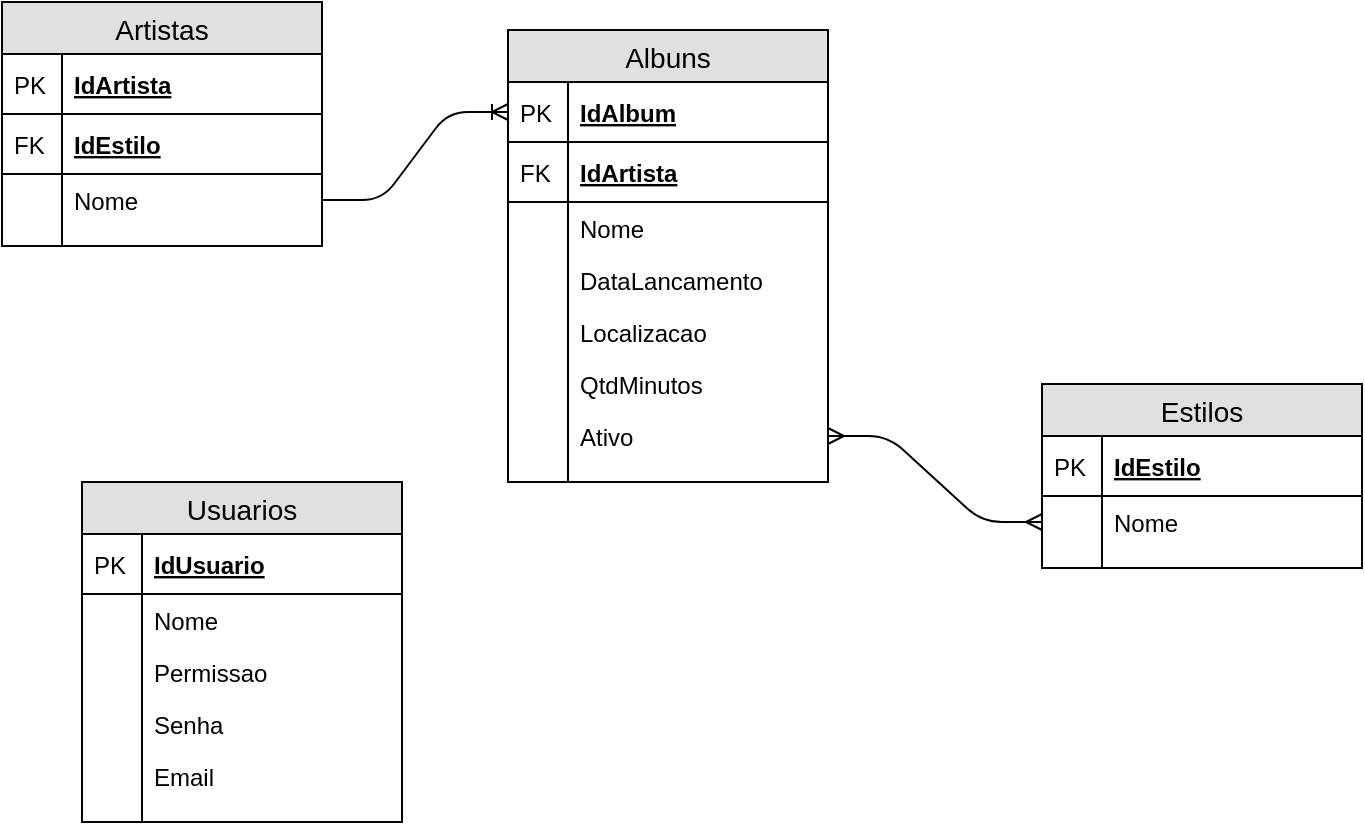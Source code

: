 <mxfile version="11.0.7" type="device"><diagram id="cmI24PqQUFkgPhJUudbQ" name="logico"><mxGraphModel dx="1635" dy="915" grid="1" gridSize="10" guides="1" tooltips="1" connect="1" arrows="1" fold="1" page="1" pageScale="1" pageWidth="827" pageHeight="1169" math="0" shadow="0"><root><mxCell id="0"/><mxCell id="1" parent="0"/><mxCell id="dK4Xc7ExlIB3MMFDBKpa-1" value="Estilos" style="swimlane;fontStyle=0;childLayout=stackLayout;horizontal=1;startSize=26;fillColor=#e0e0e0;horizontalStack=0;resizeParent=1;resizeParentMax=0;resizeLast=0;collapsible=1;marginBottom=0;swimlaneFillColor=#ffffff;align=center;fontSize=14;" parent="1" vertex="1"><mxGeometry x="600" y="277" width="160" height="92" as="geometry"/></mxCell><mxCell id="dK4Xc7ExlIB3MMFDBKpa-2" value="IdEstilo" style="shape=partialRectangle;top=0;left=0;right=0;bottom=1;align=left;verticalAlign=middle;fillColor=none;spacingLeft=34;spacingRight=4;overflow=hidden;rotatable=0;points=[[0,0.5],[1,0.5]];portConstraint=eastwest;dropTarget=0;fontStyle=5;fontSize=12;" parent="dK4Xc7ExlIB3MMFDBKpa-1" vertex="1"><mxGeometry y="26" width="160" height="30" as="geometry"/></mxCell><mxCell id="dK4Xc7ExlIB3MMFDBKpa-3" value="PK" style="shape=partialRectangle;top=0;left=0;bottom=0;fillColor=none;align=left;verticalAlign=middle;spacingLeft=4;spacingRight=4;overflow=hidden;rotatable=0;points=[];portConstraint=eastwest;part=1;fontSize=12;" parent="dK4Xc7ExlIB3MMFDBKpa-2" vertex="1" connectable="0"><mxGeometry width="30" height="30" as="geometry"/></mxCell><mxCell id="dK4Xc7ExlIB3MMFDBKpa-4" value="Nome" style="shape=partialRectangle;top=0;left=0;right=0;bottom=0;align=left;verticalAlign=top;fillColor=none;spacingLeft=34;spacingRight=4;overflow=hidden;rotatable=0;points=[[0,0.5],[1,0.5]];portConstraint=eastwest;dropTarget=0;fontSize=12;" parent="dK4Xc7ExlIB3MMFDBKpa-1" vertex="1"><mxGeometry y="56" width="160" height="26" as="geometry"/></mxCell><mxCell id="dK4Xc7ExlIB3MMFDBKpa-5" value="" style="shape=partialRectangle;top=0;left=0;bottom=0;fillColor=none;align=left;verticalAlign=top;spacingLeft=4;spacingRight=4;overflow=hidden;rotatable=0;points=[];portConstraint=eastwest;part=1;fontSize=12;" parent="dK4Xc7ExlIB3MMFDBKpa-4" vertex="1" connectable="0"><mxGeometry width="30" height="26" as="geometry"/></mxCell><mxCell id="dK4Xc7ExlIB3MMFDBKpa-10" value="" style="shape=partialRectangle;top=0;left=0;right=0;bottom=0;align=left;verticalAlign=top;fillColor=none;spacingLeft=34;spacingRight=4;overflow=hidden;rotatable=0;points=[[0,0.5],[1,0.5]];portConstraint=eastwest;dropTarget=0;fontSize=12;" parent="dK4Xc7ExlIB3MMFDBKpa-1" vertex="1"><mxGeometry y="82" width="160" height="10" as="geometry"/></mxCell><mxCell id="dK4Xc7ExlIB3MMFDBKpa-11" value="" style="shape=partialRectangle;top=0;left=0;bottom=0;fillColor=none;align=left;verticalAlign=top;spacingLeft=4;spacingRight=4;overflow=hidden;rotatable=0;points=[];portConstraint=eastwest;part=1;fontSize=12;" parent="dK4Xc7ExlIB3MMFDBKpa-10" vertex="1" connectable="0"><mxGeometry width="30" height="10" as="geometry"/></mxCell><mxCell id="dK4Xc7ExlIB3MMFDBKpa-12" value="Artistas" style="swimlane;fontStyle=0;childLayout=stackLayout;horizontal=1;startSize=26;fillColor=#e0e0e0;horizontalStack=0;resizeParent=1;resizeParentMax=0;resizeLast=0;collapsible=1;marginBottom=0;swimlaneFillColor=#ffffff;align=center;fontSize=14;" parent="1" vertex="1"><mxGeometry x="80" y="86" width="160" height="122" as="geometry"/></mxCell><mxCell id="dK4Xc7ExlIB3MMFDBKpa-13" value="IdArtista" style="shape=partialRectangle;top=0;left=0;right=0;bottom=1;align=left;verticalAlign=middle;fillColor=none;spacingLeft=34;spacingRight=4;overflow=hidden;rotatable=0;points=[[0,0.5],[1,0.5]];portConstraint=eastwest;dropTarget=0;fontStyle=5;fontSize=12;" parent="dK4Xc7ExlIB3MMFDBKpa-12" vertex="1"><mxGeometry y="26" width="160" height="30" as="geometry"/></mxCell><mxCell id="dK4Xc7ExlIB3MMFDBKpa-14" value="PK" style="shape=partialRectangle;top=0;left=0;bottom=0;fillColor=none;align=left;verticalAlign=middle;spacingLeft=4;spacingRight=4;overflow=hidden;rotatable=0;points=[];portConstraint=eastwest;part=1;fontSize=12;" parent="dK4Xc7ExlIB3MMFDBKpa-13" vertex="1" connectable="0"><mxGeometry width="30" height="30" as="geometry"/></mxCell><mxCell id="dK4Xc7ExlIB3MMFDBKpa-30" value="IdEstilo" style="shape=partialRectangle;top=0;left=0;right=0;bottom=1;align=left;verticalAlign=middle;fillColor=none;spacingLeft=34;spacingRight=4;overflow=hidden;rotatable=0;points=[[0,0.5],[1,0.5]];portConstraint=eastwest;dropTarget=0;fontStyle=5;fontSize=12;" parent="dK4Xc7ExlIB3MMFDBKpa-12" vertex="1"><mxGeometry y="56" width="160" height="30" as="geometry"/></mxCell><mxCell id="dK4Xc7ExlIB3MMFDBKpa-31" value="FK" style="shape=partialRectangle;top=0;left=0;bottom=0;fillColor=none;align=left;verticalAlign=middle;spacingLeft=4;spacingRight=4;overflow=hidden;rotatable=0;points=[];portConstraint=eastwest;part=1;fontSize=12;" parent="dK4Xc7ExlIB3MMFDBKpa-30" vertex="1" connectable="0"><mxGeometry width="30" height="30" as="geometry"/></mxCell><mxCell id="dK4Xc7ExlIB3MMFDBKpa-15" value="Nome" style="shape=partialRectangle;top=0;left=0;right=0;bottom=0;align=left;verticalAlign=top;fillColor=none;spacingLeft=34;spacingRight=4;overflow=hidden;rotatable=0;points=[[0,0.5],[1,0.5]];portConstraint=eastwest;dropTarget=0;fontSize=12;" parent="dK4Xc7ExlIB3MMFDBKpa-12" vertex="1"><mxGeometry y="86" width="160" height="26" as="geometry"/></mxCell><mxCell id="dK4Xc7ExlIB3MMFDBKpa-16" value="" style="shape=partialRectangle;top=0;left=0;bottom=0;fillColor=none;align=left;verticalAlign=top;spacingLeft=4;spacingRight=4;overflow=hidden;rotatable=0;points=[];portConstraint=eastwest;part=1;fontSize=12;" parent="dK4Xc7ExlIB3MMFDBKpa-15" vertex="1" connectable="0"><mxGeometry width="30" height="26" as="geometry"/></mxCell><mxCell id="dK4Xc7ExlIB3MMFDBKpa-21" value="" style="shape=partialRectangle;top=0;left=0;right=0;bottom=0;align=left;verticalAlign=top;fillColor=none;spacingLeft=34;spacingRight=4;overflow=hidden;rotatable=0;points=[[0,0.5],[1,0.5]];portConstraint=eastwest;dropTarget=0;fontSize=12;" parent="dK4Xc7ExlIB3MMFDBKpa-12" vertex="1"><mxGeometry y="112" width="160" height="10" as="geometry"/></mxCell><mxCell id="dK4Xc7ExlIB3MMFDBKpa-22" value="" style="shape=partialRectangle;top=0;left=0;bottom=0;fillColor=none;align=left;verticalAlign=top;spacingLeft=4;spacingRight=4;overflow=hidden;rotatable=0;points=[];portConstraint=eastwest;part=1;fontSize=12;" parent="dK4Xc7ExlIB3MMFDBKpa-21" vertex="1" connectable="0"><mxGeometry width="30" height="10" as="geometry"/></mxCell><mxCell id="dK4Xc7ExlIB3MMFDBKpa-39" value="Albuns" style="swimlane;fontStyle=0;childLayout=stackLayout;horizontal=1;startSize=26;fillColor=#e0e0e0;horizontalStack=0;resizeParent=1;resizeParentMax=0;resizeLast=0;collapsible=1;marginBottom=0;swimlaneFillColor=#ffffff;align=center;fontSize=14;" parent="1" vertex="1"><mxGeometry x="333" y="100" width="160" height="226" as="geometry"/></mxCell><mxCell id="dK4Xc7ExlIB3MMFDBKpa-40" value="IdAlbum" style="shape=partialRectangle;top=0;left=0;right=0;bottom=1;align=left;verticalAlign=middle;fillColor=none;spacingLeft=34;spacingRight=4;overflow=hidden;rotatable=0;points=[[0,0.5],[1,0.5]];portConstraint=eastwest;dropTarget=0;fontStyle=5;fontSize=12;" parent="dK4Xc7ExlIB3MMFDBKpa-39" vertex="1"><mxGeometry y="26" width="160" height="30" as="geometry"/></mxCell><mxCell id="dK4Xc7ExlIB3MMFDBKpa-41" value="PK" style="shape=partialRectangle;top=0;left=0;bottom=0;fillColor=none;align=left;verticalAlign=middle;spacingLeft=4;spacingRight=4;overflow=hidden;rotatable=0;points=[];portConstraint=eastwest;part=1;fontSize=12;" parent="dK4Xc7ExlIB3MMFDBKpa-40" vertex="1" connectable="0"><mxGeometry width="30" height="30" as="geometry"/></mxCell><mxCell id="dK4Xc7ExlIB3MMFDBKpa-42" value="IdArtista" style="shape=partialRectangle;top=0;left=0;right=0;bottom=1;align=left;verticalAlign=middle;fillColor=none;spacingLeft=34;spacingRight=4;overflow=hidden;rotatable=0;points=[[0,0.5],[1,0.5]];portConstraint=eastwest;dropTarget=0;fontStyle=5;fontSize=12;" parent="dK4Xc7ExlIB3MMFDBKpa-39" vertex="1"><mxGeometry y="56" width="160" height="30" as="geometry"/></mxCell><mxCell id="dK4Xc7ExlIB3MMFDBKpa-43" value="FK" style="shape=partialRectangle;top=0;left=0;bottom=0;fillColor=none;align=left;verticalAlign=middle;spacingLeft=4;spacingRight=4;overflow=hidden;rotatable=0;points=[];portConstraint=eastwest;part=1;fontSize=12;" parent="dK4Xc7ExlIB3MMFDBKpa-42" vertex="1" connectable="0"><mxGeometry width="30" height="30" as="geometry"/></mxCell><mxCell id="dK4Xc7ExlIB3MMFDBKpa-44" value="Nome" style="shape=partialRectangle;top=0;left=0;right=0;bottom=0;align=left;verticalAlign=top;fillColor=none;spacingLeft=34;spacingRight=4;overflow=hidden;rotatable=0;points=[[0,0.5],[1,0.5]];portConstraint=eastwest;dropTarget=0;fontSize=12;" parent="dK4Xc7ExlIB3MMFDBKpa-39" vertex="1"><mxGeometry y="86" width="160" height="26" as="geometry"/></mxCell><mxCell id="dK4Xc7ExlIB3MMFDBKpa-45" value="" style="shape=partialRectangle;top=0;left=0;bottom=0;fillColor=none;align=left;verticalAlign=top;spacingLeft=4;spacingRight=4;overflow=hidden;rotatable=0;points=[];portConstraint=eastwest;part=1;fontSize=12;" parent="dK4Xc7ExlIB3MMFDBKpa-44" vertex="1" connectable="0"><mxGeometry width="30" height="26" as="geometry"/></mxCell><mxCell id="dK4Xc7ExlIB3MMFDBKpa-48" value="DataLancamento" style="shape=partialRectangle;top=0;left=0;right=0;bottom=0;align=left;verticalAlign=top;fillColor=none;spacingLeft=34;spacingRight=4;overflow=hidden;rotatable=0;points=[[0,0.5],[1,0.5]];portConstraint=eastwest;dropTarget=0;fontSize=12;" parent="dK4Xc7ExlIB3MMFDBKpa-39" vertex="1"><mxGeometry y="112" width="160" height="26" as="geometry"/></mxCell><mxCell id="dK4Xc7ExlIB3MMFDBKpa-49" value="" style="shape=partialRectangle;top=0;left=0;bottom=0;fillColor=none;align=left;verticalAlign=top;spacingLeft=4;spacingRight=4;overflow=hidden;rotatable=0;points=[];portConstraint=eastwest;part=1;fontSize=12;" parent="dK4Xc7ExlIB3MMFDBKpa-48" vertex="1" connectable="0"><mxGeometry width="30" height="26" as="geometry"/></mxCell><mxCell id="dK4Xc7ExlIB3MMFDBKpa-50" value="Localizacao" style="shape=partialRectangle;top=0;left=0;right=0;bottom=0;align=left;verticalAlign=top;fillColor=none;spacingLeft=34;spacingRight=4;overflow=hidden;rotatable=0;points=[[0,0.5],[1,0.5]];portConstraint=eastwest;dropTarget=0;fontSize=12;" parent="dK4Xc7ExlIB3MMFDBKpa-39" vertex="1"><mxGeometry y="138" width="160" height="26" as="geometry"/></mxCell><mxCell id="dK4Xc7ExlIB3MMFDBKpa-51" value="" style="shape=partialRectangle;top=0;left=0;bottom=0;fillColor=none;align=left;verticalAlign=top;spacingLeft=4;spacingRight=4;overflow=hidden;rotatable=0;points=[];portConstraint=eastwest;part=1;fontSize=12;" parent="dK4Xc7ExlIB3MMFDBKpa-50" vertex="1" connectable="0"><mxGeometry width="30" height="26" as="geometry"/></mxCell><mxCell id="dK4Xc7ExlIB3MMFDBKpa-52" value="QtdMinutos" style="shape=partialRectangle;top=0;left=0;right=0;bottom=0;align=left;verticalAlign=top;fillColor=none;spacingLeft=34;spacingRight=4;overflow=hidden;rotatable=0;points=[[0,0.5],[1,0.5]];portConstraint=eastwest;dropTarget=0;fontSize=12;" parent="dK4Xc7ExlIB3MMFDBKpa-39" vertex="1"><mxGeometry y="164" width="160" height="26" as="geometry"/></mxCell><mxCell id="dK4Xc7ExlIB3MMFDBKpa-53" value="" style="shape=partialRectangle;top=0;left=0;bottom=0;fillColor=none;align=left;verticalAlign=top;spacingLeft=4;spacingRight=4;overflow=hidden;rotatable=0;points=[];portConstraint=eastwest;part=1;fontSize=12;" parent="dK4Xc7ExlIB3MMFDBKpa-52" vertex="1" connectable="0"><mxGeometry width="30" height="26" as="geometry"/></mxCell><mxCell id="dK4Xc7ExlIB3MMFDBKpa-54" value="Ativo" style="shape=partialRectangle;top=0;left=0;right=0;bottom=0;align=left;verticalAlign=top;fillColor=none;spacingLeft=34;spacingRight=4;overflow=hidden;rotatable=0;points=[[0,0.5],[1,0.5]];portConstraint=eastwest;dropTarget=0;fontSize=12;" parent="dK4Xc7ExlIB3MMFDBKpa-39" vertex="1"><mxGeometry y="190" width="160" height="26" as="geometry"/></mxCell><mxCell id="dK4Xc7ExlIB3MMFDBKpa-55" value="" style="shape=partialRectangle;top=0;left=0;bottom=0;fillColor=none;align=left;verticalAlign=top;spacingLeft=4;spacingRight=4;overflow=hidden;rotatable=0;points=[];portConstraint=eastwest;part=1;fontSize=12;" parent="dK4Xc7ExlIB3MMFDBKpa-54" vertex="1" connectable="0"><mxGeometry width="30" height="26" as="geometry"/></mxCell><mxCell id="dK4Xc7ExlIB3MMFDBKpa-46" value="" style="shape=partialRectangle;top=0;left=0;right=0;bottom=0;align=left;verticalAlign=top;fillColor=none;spacingLeft=34;spacingRight=4;overflow=hidden;rotatable=0;points=[[0,0.5],[1,0.5]];portConstraint=eastwest;dropTarget=0;fontSize=12;" parent="dK4Xc7ExlIB3MMFDBKpa-39" vertex="1"><mxGeometry y="216" width="160" height="10" as="geometry"/></mxCell><mxCell id="dK4Xc7ExlIB3MMFDBKpa-47" value="" style="shape=partialRectangle;top=0;left=0;bottom=0;fillColor=none;align=left;verticalAlign=top;spacingLeft=4;spacingRight=4;overflow=hidden;rotatable=0;points=[];portConstraint=eastwest;part=1;fontSize=12;" parent="dK4Xc7ExlIB3MMFDBKpa-46" vertex="1" connectable="0"><mxGeometry width="30" height="10" as="geometry"/></mxCell><mxCell id="dK4Xc7ExlIB3MMFDBKpa-57" value="" style="edgeStyle=entityRelationEdgeStyle;fontSize=12;html=1;endArrow=ERoneToMany;exitX=1;exitY=0.5;exitDx=0;exitDy=0;entryX=0;entryY=0.5;entryDx=0;entryDy=0;" parent="1" source="dK4Xc7ExlIB3MMFDBKpa-15" target="dK4Xc7ExlIB3MMFDBKpa-40" edge="1"><mxGeometry width="100" height="100" relative="1" as="geometry"><mxPoint x="360" y="390" as="sourcePoint"/><mxPoint x="460" y="290" as="targetPoint"/></mxGeometry></mxCell><mxCell id="dK4Xc7ExlIB3MMFDBKpa-58" value="Usuarios" style="swimlane;fontStyle=0;childLayout=stackLayout;horizontal=1;startSize=26;fillColor=#e0e0e0;horizontalStack=0;resizeParent=1;resizeParentMax=0;resizeLast=0;collapsible=1;marginBottom=0;swimlaneFillColor=#ffffff;align=center;fontSize=14;" parent="1" vertex="1"><mxGeometry x="120" y="326" width="160" height="170" as="geometry"/></mxCell><mxCell id="dK4Xc7ExlIB3MMFDBKpa-59" value="IdUsuario" style="shape=partialRectangle;top=0;left=0;right=0;bottom=1;align=left;verticalAlign=middle;fillColor=none;spacingLeft=34;spacingRight=4;overflow=hidden;rotatable=0;points=[[0,0.5],[1,0.5]];portConstraint=eastwest;dropTarget=0;fontStyle=5;fontSize=12;" parent="dK4Xc7ExlIB3MMFDBKpa-58" vertex="1"><mxGeometry y="26" width="160" height="30" as="geometry"/></mxCell><mxCell id="dK4Xc7ExlIB3MMFDBKpa-60" value="PK" style="shape=partialRectangle;top=0;left=0;bottom=0;fillColor=none;align=left;verticalAlign=middle;spacingLeft=4;spacingRight=4;overflow=hidden;rotatable=0;points=[];portConstraint=eastwest;part=1;fontSize=12;" parent="dK4Xc7ExlIB3MMFDBKpa-59" vertex="1" connectable="0"><mxGeometry width="30" height="30" as="geometry"/></mxCell><mxCell id="dK4Xc7ExlIB3MMFDBKpa-61" value="Nome" style="shape=partialRectangle;top=0;left=0;right=0;bottom=0;align=left;verticalAlign=top;fillColor=none;spacingLeft=34;spacingRight=4;overflow=hidden;rotatable=0;points=[[0,0.5],[1,0.5]];portConstraint=eastwest;dropTarget=0;fontSize=12;" parent="dK4Xc7ExlIB3MMFDBKpa-58" vertex="1"><mxGeometry y="56" width="160" height="26" as="geometry"/></mxCell><mxCell id="dK4Xc7ExlIB3MMFDBKpa-62" value="" style="shape=partialRectangle;top=0;left=0;bottom=0;fillColor=none;align=left;verticalAlign=top;spacingLeft=4;spacingRight=4;overflow=hidden;rotatable=0;points=[];portConstraint=eastwest;part=1;fontSize=12;" parent="dK4Xc7ExlIB3MMFDBKpa-61" vertex="1" connectable="0"><mxGeometry width="30" height="26" as="geometry"/></mxCell><mxCell id="dK4Xc7ExlIB3MMFDBKpa-69" value="Permissao" style="shape=partialRectangle;top=0;left=0;right=0;bottom=0;align=left;verticalAlign=top;fillColor=none;spacingLeft=34;spacingRight=4;overflow=hidden;rotatable=0;points=[[0,0.5],[1,0.5]];portConstraint=eastwest;dropTarget=0;fontSize=12;" parent="dK4Xc7ExlIB3MMFDBKpa-58" vertex="1"><mxGeometry y="82" width="160" height="26" as="geometry"/></mxCell><mxCell id="dK4Xc7ExlIB3MMFDBKpa-70" value="" style="shape=partialRectangle;top=0;left=0;bottom=0;fillColor=none;align=left;verticalAlign=top;spacingLeft=4;spacingRight=4;overflow=hidden;rotatable=0;points=[];portConstraint=eastwest;part=1;fontSize=12;" parent="dK4Xc7ExlIB3MMFDBKpa-69" vertex="1" connectable="0"><mxGeometry width="30" height="26" as="geometry"/></mxCell><mxCell id="dK4Xc7ExlIB3MMFDBKpa-67" value="Senha" style="shape=partialRectangle;top=0;left=0;right=0;bottom=0;align=left;verticalAlign=top;fillColor=none;spacingLeft=34;spacingRight=4;overflow=hidden;rotatable=0;points=[[0,0.5],[1,0.5]];portConstraint=eastwest;dropTarget=0;fontSize=12;" parent="dK4Xc7ExlIB3MMFDBKpa-58" vertex="1"><mxGeometry y="108" width="160" height="26" as="geometry"/></mxCell><mxCell id="dK4Xc7ExlIB3MMFDBKpa-68" value="" style="shape=partialRectangle;top=0;left=0;bottom=0;fillColor=none;align=left;verticalAlign=top;spacingLeft=4;spacingRight=4;overflow=hidden;rotatable=0;points=[];portConstraint=eastwest;part=1;fontSize=12;" parent="dK4Xc7ExlIB3MMFDBKpa-67" vertex="1" connectable="0"><mxGeometry width="30" height="26" as="geometry"/></mxCell><mxCell id="dK4Xc7ExlIB3MMFDBKpa-65" value="Email" style="shape=partialRectangle;top=0;left=0;right=0;bottom=0;align=left;verticalAlign=top;fillColor=none;spacingLeft=34;spacingRight=4;overflow=hidden;rotatable=0;points=[[0,0.5],[1,0.5]];portConstraint=eastwest;dropTarget=0;fontSize=12;" parent="dK4Xc7ExlIB3MMFDBKpa-58" vertex="1"><mxGeometry y="134" width="160" height="26" as="geometry"/></mxCell><mxCell id="dK4Xc7ExlIB3MMFDBKpa-66" value="" style="shape=partialRectangle;top=0;left=0;bottom=0;fillColor=none;align=left;verticalAlign=top;spacingLeft=4;spacingRight=4;overflow=hidden;rotatable=0;points=[];portConstraint=eastwest;part=1;fontSize=12;" parent="dK4Xc7ExlIB3MMFDBKpa-65" vertex="1" connectable="0"><mxGeometry width="30" height="26" as="geometry"/></mxCell><mxCell id="dK4Xc7ExlIB3MMFDBKpa-63" value="" style="shape=partialRectangle;top=0;left=0;right=0;bottom=0;align=left;verticalAlign=top;fillColor=none;spacingLeft=34;spacingRight=4;overflow=hidden;rotatable=0;points=[[0,0.5],[1,0.5]];portConstraint=eastwest;dropTarget=0;fontSize=12;" parent="dK4Xc7ExlIB3MMFDBKpa-58" vertex="1"><mxGeometry y="160" width="160" height="10" as="geometry"/></mxCell><mxCell id="dK4Xc7ExlIB3MMFDBKpa-64" value="" style="shape=partialRectangle;top=0;left=0;bottom=0;fillColor=none;align=left;verticalAlign=top;spacingLeft=4;spacingRight=4;overflow=hidden;rotatable=0;points=[];portConstraint=eastwest;part=1;fontSize=12;" parent="dK4Xc7ExlIB3MMFDBKpa-63" vertex="1" connectable="0"><mxGeometry width="30" height="10" as="geometry"/></mxCell><mxCell id="4ddrHmvZ8rUJ_yDqE_EK-1" value="" style="edgeStyle=entityRelationEdgeStyle;fontSize=12;html=1;endArrow=ERmany;startArrow=ERmany;exitX=1;exitY=0.5;exitDx=0;exitDy=0;entryX=0;entryY=0.5;entryDx=0;entryDy=0;" edge="1" parent="1" source="dK4Xc7ExlIB3MMFDBKpa-54" target="dK4Xc7ExlIB3MMFDBKpa-4"><mxGeometry width="100" height="100" relative="1" as="geometry"><mxPoint x="520" y="740" as="sourcePoint"/><mxPoint x="620" y="640" as="targetPoint"/></mxGeometry></mxCell></root></mxGraphModel></diagram><diagram id="7dJOvWdWiYLt6qQMQ8Sx" name="conceitual"><mxGraphModel dx="1128" dy="631" grid="1" gridSize="10" guides="1" tooltips="1" connect="1" arrows="1" fold="1" page="1" pageScale="1" pageWidth="827" pageHeight="1169" math="0" shadow="0"><root><mxCell id="aX_xl9CeFfCrrGXX4JQm-0"/><mxCell id="aX_xl9CeFfCrrGXX4JQm-1" parent="aX_xl9CeFfCrrGXX4JQm-0"/><mxCell id="Vj80M4_VVTL1nYuP6pt1-4" style="edgeStyle=orthogonalEdgeStyle;rounded=0;orthogonalLoop=1;jettySize=auto;html=1;entryX=0;entryY=0.5;entryDx=0;entryDy=0;endArrow=none;endFill=0;" parent="aX_xl9CeFfCrrGXX4JQm-1" source="aX_xl9CeFfCrrGXX4JQm-2" target="Vj80M4_VVTL1nYuP6pt1-3" edge="1"><mxGeometry relative="1" as="geometry"/></mxCell><mxCell id="aX_xl9CeFfCrrGXX4JQm-2" value="Estilos" style="rounded=0;whiteSpace=wrap;html=1;" parent="aX_xl9CeFfCrrGXX4JQm-1" vertex="1"><mxGeometry x="150" y="200" width="120" height="60" as="geometry"/></mxCell><mxCell id="Vj80M4_VVTL1nYuP6pt1-7" style="edgeStyle=orthogonalEdgeStyle;rounded=0;orthogonalLoop=1;jettySize=auto;html=1;entryX=0.5;entryY=0;entryDx=0;entryDy=0;endArrow=none;endFill=0;" parent="aX_xl9CeFfCrrGXX4JQm-1" source="wq2ivGRgqH0PQKj1p3fi-0" target="Vj80M4_VVTL1nYuP6pt1-6" edge="1"><mxGeometry relative="1" as="geometry"/></mxCell><mxCell id="wq2ivGRgqH0PQKj1p3fi-0" value="Artistas" style="rounded=0;whiteSpace=wrap;html=1;" parent="aX_xl9CeFfCrrGXX4JQm-1" vertex="1"><mxGeometry x="510" y="200" width="120" height="60" as="geometry"/></mxCell><mxCell id="Vj80M4_VVTL1nYuP6pt1-0" value="Albuns" style="rounded=0;whiteSpace=wrap;html=1;" parent="aX_xl9CeFfCrrGXX4JQm-1" vertex="1"><mxGeometry x="510" y="410" width="120" height="60" as="geometry"/></mxCell><mxCell id="Vj80M4_VVTL1nYuP6pt1-2" value="Usuarios" style="rounded=0;whiteSpace=wrap;html=1;" parent="aX_xl9CeFfCrrGXX4JQm-1" vertex="1"><mxGeometry x="250" y="530" width="120" height="60" as="geometry"/></mxCell><mxCell id="Vj80M4_VVTL1nYuP6pt1-5" style="edgeStyle=orthogonalEdgeStyle;rounded=0;orthogonalLoop=1;jettySize=auto;html=1;entryX=0;entryY=0.5;entryDx=0;entryDy=0;endArrow=none;endFill=0;" parent="aX_xl9CeFfCrrGXX4JQm-1" source="Vj80M4_VVTL1nYuP6pt1-3" target="Vj80M4_VVTL1nYuP6pt1-0" edge="1"><mxGeometry relative="1" as="geometry"/></mxCell><mxCell id="Vj80M4_VVTL1nYuP6pt1-3" value="Tem" style="rhombus;whiteSpace=wrap;html=1;" parent="aX_xl9CeFfCrrGXX4JQm-1" vertex="1"><mxGeometry x="240" y="415" width="160" height="50" as="geometry"/></mxCell><mxCell id="Vj80M4_VVTL1nYuP6pt1-8" style="edgeStyle=orthogonalEdgeStyle;rounded=0;orthogonalLoop=1;jettySize=auto;html=1;endArrow=none;endFill=0;" parent="aX_xl9CeFfCrrGXX4JQm-1" source="Vj80M4_VVTL1nYuP6pt1-6" target="Vj80M4_VVTL1nYuP6pt1-0" edge="1"><mxGeometry relative="1" as="geometry"/></mxCell><mxCell id="Vj80M4_VVTL1nYuP6pt1-6" value="Possui" style="rhombus;whiteSpace=wrap;html=1;" parent="aX_xl9CeFfCrrGXX4JQm-1" vertex="1"><mxGeometry x="490" y="310" width="160" height="50" as="geometry"/></mxCell><mxCell id="Vj80M4_VVTL1nYuP6pt1-9" value="N" style="text;html=1;strokeColor=none;fillColor=none;align=center;verticalAlign=middle;whiteSpace=wrap;rounded=0;" parent="aX_xl9CeFfCrrGXX4JQm-1" vertex="1"><mxGeometry x="150" y="260" width="40" height="30" as="geometry"/></mxCell><mxCell id="Vj80M4_VVTL1nYuP6pt1-10" value="N" style="text;html=1;strokeColor=none;fillColor=none;align=center;verticalAlign=middle;whiteSpace=wrap;rounded=0;" parent="aX_xl9CeFfCrrGXX4JQm-1" vertex="1"><mxGeometry x="470" y="440" width="40" height="30" as="geometry"/></mxCell><mxCell id="Vj80M4_VVTL1nYuP6pt1-11" value="1" style="text;html=1;strokeColor=none;fillColor=none;align=center;verticalAlign=middle;whiteSpace=wrap;rounded=0;" parent="aX_xl9CeFfCrrGXX4JQm-1" vertex="1"><mxGeometry x="570" y="260" width="40" height="30" as="geometry"/></mxCell><mxCell id="Vj80M4_VVTL1nYuP6pt1-12" value="N" style="text;html=1;strokeColor=none;fillColor=none;align=center;verticalAlign=middle;whiteSpace=wrap;rounded=0;" parent="aX_xl9CeFfCrrGXX4JQm-1" vertex="1"><mxGeometry x="570" y="380" width="40" height="30" as="geometry"/></mxCell></root></mxGraphModel></diagram></mxfile>